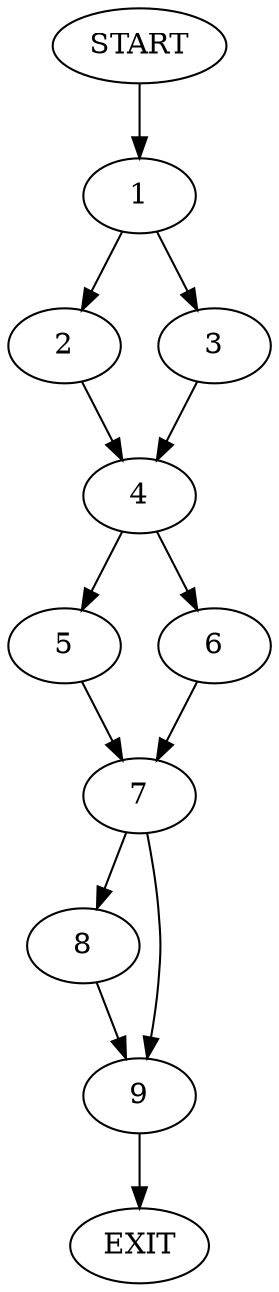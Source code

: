 digraph {
0 [label="START"]
10 [label="EXIT"]
0 -> 1
1 -> 2
1 -> 3
3 -> 4
2 -> 4
4 -> 5
4 -> 6
5 -> 7
6 -> 7
7 -> 8
7 -> 9
9 -> 10
8 -> 9
}
